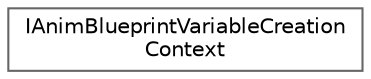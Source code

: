 digraph "Graphical Class Hierarchy"
{
 // INTERACTIVE_SVG=YES
 // LATEX_PDF_SIZE
  bgcolor="transparent";
  edge [fontname=Helvetica,fontsize=10,labelfontname=Helvetica,labelfontsize=10];
  node [fontname=Helvetica,fontsize=10,shape=box,height=0.2,width=0.4];
  rankdir="LR";
  Node0 [id="Node000000",label="IAnimBlueprintVariableCreation\lContext",height=0.2,width=0.4,color="grey40", fillcolor="white", style="filled",URL="$d2/d40/classIAnimBlueprintVariableCreationContext.html",tooltip="Context passed to IClassVariableCreator::CreateClassVariablesFromBlueprint."];
}
